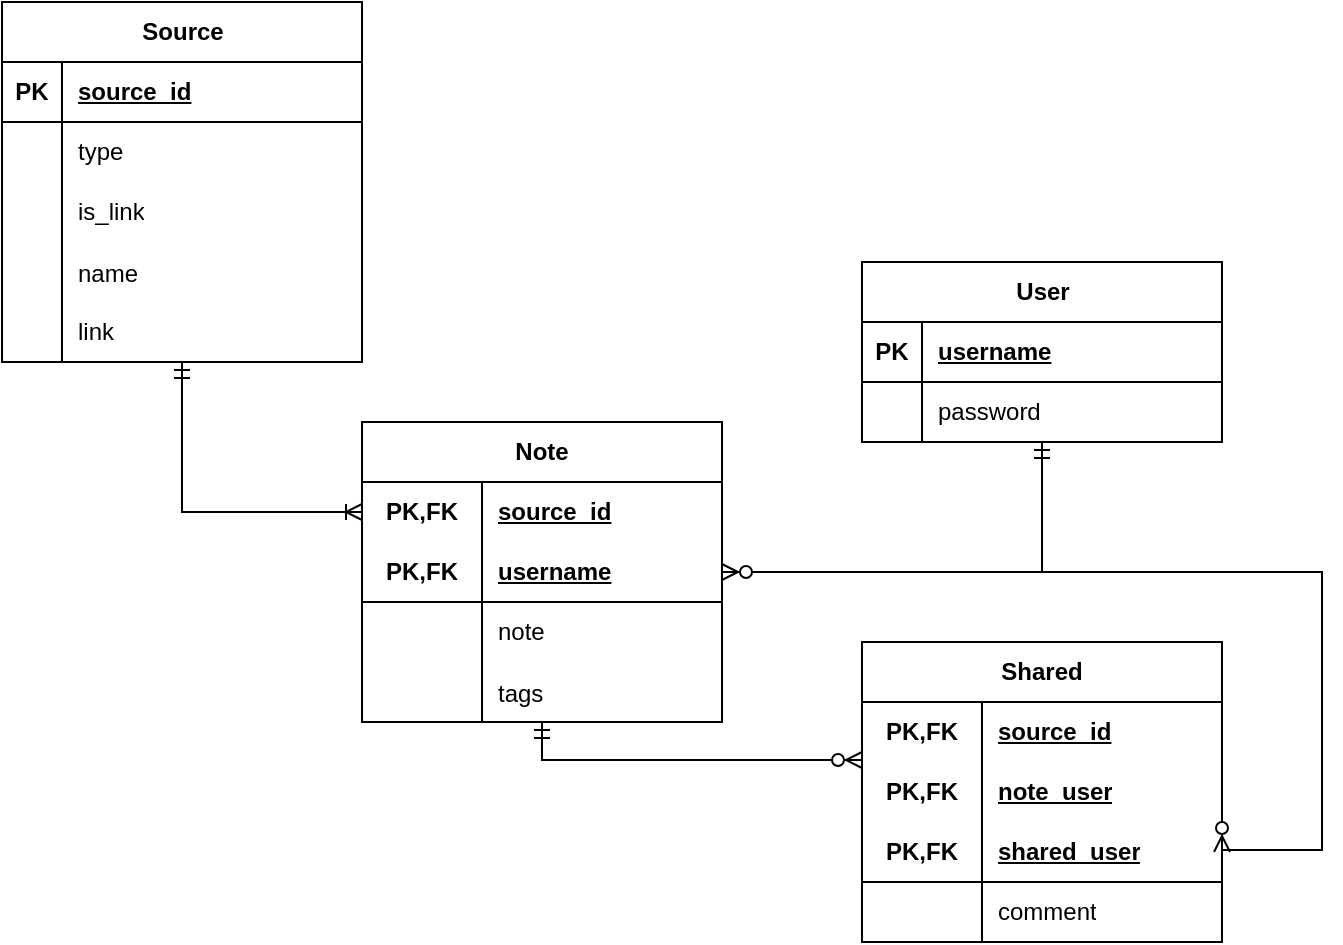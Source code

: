<mxfile version="23.0.2" type="device">
  <diagram id="R2lEEEUBdFMjLlhIrx00" name="ERD">
    <mxGraphModel dx="721" dy="1156" grid="1" gridSize="10" guides="1" tooltips="1" connect="1" arrows="1" fold="1" page="1" pageScale="1" pageWidth="850" pageHeight="1100" math="0" shadow="0" extFonts="Permanent Marker^https://fonts.googleapis.com/css?family=Permanent+Marker">
      <root>
        <mxCell id="0" />
        <mxCell id="1" parent="0" />
        <mxCell id="YFIzV1B0_f1JFLNx0j9G-1" value="Source" style="shape=table;startSize=30;container=1;collapsible=1;childLayout=tableLayout;fixedRows=1;rowLines=0;fontStyle=1;align=center;resizeLast=1;html=1;" parent="1" vertex="1">
          <mxGeometry x="110" y="190" width="180" height="180" as="geometry" />
        </mxCell>
        <mxCell id="YFIzV1B0_f1JFLNx0j9G-2" value="" style="shape=tableRow;horizontal=0;startSize=0;swimlaneHead=0;swimlaneBody=0;fillColor=none;collapsible=0;dropTarget=0;points=[[0,0.5],[1,0.5]];portConstraint=eastwest;top=0;left=0;right=0;bottom=1;" parent="YFIzV1B0_f1JFLNx0j9G-1" vertex="1">
          <mxGeometry y="30" width="180" height="30" as="geometry" />
        </mxCell>
        <mxCell id="YFIzV1B0_f1JFLNx0j9G-3" value="PK" style="shape=partialRectangle;connectable=0;fillColor=none;top=0;left=0;bottom=0;right=0;fontStyle=1;overflow=hidden;whiteSpace=wrap;html=1;" parent="YFIzV1B0_f1JFLNx0j9G-2" vertex="1">
          <mxGeometry width="30" height="30" as="geometry">
            <mxRectangle width="30" height="30" as="alternateBounds" />
          </mxGeometry>
        </mxCell>
        <mxCell id="YFIzV1B0_f1JFLNx0j9G-4" value="source_id" style="shape=partialRectangle;connectable=0;fillColor=none;top=0;left=0;bottom=0;right=0;align=left;spacingLeft=6;fontStyle=5;overflow=hidden;whiteSpace=wrap;html=1;" parent="YFIzV1B0_f1JFLNx0j9G-2" vertex="1">
          <mxGeometry x="30" width="150" height="30" as="geometry">
            <mxRectangle width="150" height="30" as="alternateBounds" />
          </mxGeometry>
        </mxCell>
        <mxCell id="YFIzV1B0_f1JFLNx0j9G-5" value="" style="shape=tableRow;horizontal=0;startSize=0;swimlaneHead=0;swimlaneBody=0;fillColor=none;collapsible=0;dropTarget=0;points=[[0,0.5],[1,0.5]];portConstraint=eastwest;top=0;left=0;right=0;bottom=0;" parent="YFIzV1B0_f1JFLNx0j9G-1" vertex="1">
          <mxGeometry y="60" width="180" height="30" as="geometry" />
        </mxCell>
        <mxCell id="YFIzV1B0_f1JFLNx0j9G-6" value="" style="shape=partialRectangle;connectable=0;fillColor=none;top=0;left=0;bottom=0;right=0;editable=1;overflow=hidden;whiteSpace=wrap;html=1;" parent="YFIzV1B0_f1JFLNx0j9G-5" vertex="1">
          <mxGeometry width="30" height="30" as="geometry">
            <mxRectangle width="30" height="30" as="alternateBounds" />
          </mxGeometry>
        </mxCell>
        <mxCell id="YFIzV1B0_f1JFLNx0j9G-7" value="type" style="shape=partialRectangle;connectable=0;fillColor=none;top=0;left=0;bottom=0;right=0;align=left;spacingLeft=6;overflow=hidden;whiteSpace=wrap;html=1;" parent="YFIzV1B0_f1JFLNx0j9G-5" vertex="1">
          <mxGeometry x="30" width="150" height="30" as="geometry">
            <mxRectangle width="150" height="30" as="alternateBounds" />
          </mxGeometry>
        </mxCell>
        <mxCell id="YFIzV1B0_f1JFLNx0j9G-8" value="" style="shape=tableRow;horizontal=0;startSize=0;swimlaneHead=0;swimlaneBody=0;fillColor=none;collapsible=0;dropTarget=0;points=[[0,0.5],[1,0.5]];portConstraint=eastwest;top=0;left=0;right=0;bottom=0;" parent="YFIzV1B0_f1JFLNx0j9G-1" vertex="1">
          <mxGeometry y="90" width="180" height="30" as="geometry" />
        </mxCell>
        <mxCell id="YFIzV1B0_f1JFLNx0j9G-9" value="" style="shape=partialRectangle;connectable=0;fillColor=none;top=0;left=0;bottom=0;right=0;editable=1;overflow=hidden;whiteSpace=wrap;html=1;" parent="YFIzV1B0_f1JFLNx0j9G-8" vertex="1">
          <mxGeometry width="30" height="30" as="geometry">
            <mxRectangle width="30" height="30" as="alternateBounds" />
          </mxGeometry>
        </mxCell>
        <mxCell id="YFIzV1B0_f1JFLNx0j9G-10" value="is_link" style="shape=partialRectangle;connectable=0;fillColor=none;top=0;left=0;bottom=0;right=0;align=left;spacingLeft=6;overflow=hidden;whiteSpace=wrap;html=1;" parent="YFIzV1B0_f1JFLNx0j9G-8" vertex="1">
          <mxGeometry x="30" width="150" height="30" as="geometry">
            <mxRectangle width="150" height="30" as="alternateBounds" />
          </mxGeometry>
        </mxCell>
        <mxCell id="YFIzV1B0_f1JFLNx0j9G-97" value="" style="shape=tableRow;horizontal=0;startSize=0;swimlaneHead=0;swimlaneBody=0;fillColor=none;collapsible=0;dropTarget=0;points=[[0,0.5],[1,0.5]];portConstraint=eastwest;top=0;left=0;right=0;bottom=0;" parent="YFIzV1B0_f1JFLNx0j9G-1" vertex="1">
          <mxGeometry y="120" width="180" height="30" as="geometry" />
        </mxCell>
        <mxCell id="YFIzV1B0_f1JFLNx0j9G-98" value="" style="shape=partialRectangle;connectable=0;fillColor=none;top=0;left=0;bottom=0;right=0;editable=1;overflow=hidden;" parent="YFIzV1B0_f1JFLNx0j9G-97" vertex="1">
          <mxGeometry width="30" height="30" as="geometry">
            <mxRectangle width="30" height="30" as="alternateBounds" />
          </mxGeometry>
        </mxCell>
        <mxCell id="YFIzV1B0_f1JFLNx0j9G-99" value="name" style="shape=partialRectangle;connectable=0;fillColor=none;top=0;left=0;bottom=0;right=0;align=left;spacingLeft=6;overflow=hidden;" parent="YFIzV1B0_f1JFLNx0j9G-97" vertex="1">
          <mxGeometry x="30" width="150" height="30" as="geometry">
            <mxRectangle width="150" height="30" as="alternateBounds" />
          </mxGeometry>
        </mxCell>
        <mxCell id="YFIzV1B0_f1JFLNx0j9G-11" value="" style="shape=tableRow;horizontal=0;startSize=0;swimlaneHead=0;swimlaneBody=0;fillColor=none;collapsible=0;dropTarget=0;points=[[0,0.5],[1,0.5]];portConstraint=eastwest;top=0;left=0;right=0;bottom=0;" parent="YFIzV1B0_f1JFLNx0j9G-1" vertex="1">
          <mxGeometry y="150" width="180" height="30" as="geometry" />
        </mxCell>
        <mxCell id="YFIzV1B0_f1JFLNx0j9G-12" value="" style="shape=partialRectangle;connectable=0;fillColor=none;top=0;left=0;bottom=0;right=0;editable=1;overflow=hidden;whiteSpace=wrap;html=1;" parent="YFIzV1B0_f1JFLNx0j9G-11" vertex="1">
          <mxGeometry width="30" height="30" as="geometry">
            <mxRectangle width="30" height="30" as="alternateBounds" />
          </mxGeometry>
        </mxCell>
        <mxCell id="YFIzV1B0_f1JFLNx0j9G-13" value="link" style="shape=partialRectangle;connectable=0;fillColor=none;top=0;left=0;bottom=0;right=0;align=left;spacingLeft=6;overflow=hidden;whiteSpace=wrap;html=1;" parent="YFIzV1B0_f1JFLNx0j9G-11" vertex="1">
          <mxGeometry x="30" width="150" height="30" as="geometry">
            <mxRectangle width="150" height="30" as="alternateBounds" />
          </mxGeometry>
        </mxCell>
        <mxCell id="YFIzV1B0_f1JFLNx0j9G-27" value="Note" style="shape=table;startSize=30;container=1;collapsible=1;childLayout=tableLayout;fixedRows=1;rowLines=0;fontStyle=1;align=center;resizeLast=1;html=1;whiteSpace=wrap;" parent="1" vertex="1">
          <mxGeometry x="290" y="400" width="180" height="150" as="geometry" />
        </mxCell>
        <mxCell id="YFIzV1B0_f1JFLNx0j9G-28" value="" style="shape=tableRow;horizontal=0;startSize=0;swimlaneHead=0;swimlaneBody=0;fillColor=none;collapsible=0;dropTarget=0;points=[[0,0.5],[1,0.5]];portConstraint=eastwest;top=0;left=0;right=0;bottom=0;html=1;" parent="YFIzV1B0_f1JFLNx0j9G-27" vertex="1">
          <mxGeometry y="30" width="180" height="30" as="geometry" />
        </mxCell>
        <mxCell id="YFIzV1B0_f1JFLNx0j9G-29" value="PK,FK" style="shape=partialRectangle;connectable=0;fillColor=none;top=0;left=0;bottom=0;right=0;fontStyle=1;overflow=hidden;html=1;whiteSpace=wrap;" parent="YFIzV1B0_f1JFLNx0j9G-28" vertex="1">
          <mxGeometry width="60" height="30" as="geometry">
            <mxRectangle width="60" height="30" as="alternateBounds" />
          </mxGeometry>
        </mxCell>
        <mxCell id="YFIzV1B0_f1JFLNx0j9G-30" value="source_id" style="shape=partialRectangle;connectable=0;fillColor=none;top=0;left=0;bottom=0;right=0;align=left;spacingLeft=6;fontStyle=5;overflow=hidden;html=1;whiteSpace=wrap;" parent="YFIzV1B0_f1JFLNx0j9G-28" vertex="1">
          <mxGeometry x="60" width="120" height="30" as="geometry">
            <mxRectangle width="120" height="30" as="alternateBounds" />
          </mxGeometry>
        </mxCell>
        <mxCell id="YFIzV1B0_f1JFLNx0j9G-31" value="" style="shape=tableRow;horizontal=0;startSize=0;swimlaneHead=0;swimlaneBody=0;fillColor=none;collapsible=0;dropTarget=0;points=[[0,0.5],[1,0.5]];portConstraint=eastwest;top=0;left=0;right=0;bottom=1;html=1;" parent="YFIzV1B0_f1JFLNx0j9G-27" vertex="1">
          <mxGeometry y="60" width="180" height="30" as="geometry" />
        </mxCell>
        <mxCell id="YFIzV1B0_f1JFLNx0j9G-32" value="PK,FK" style="shape=partialRectangle;connectable=0;fillColor=none;top=0;left=0;bottom=0;right=0;fontStyle=1;overflow=hidden;html=1;whiteSpace=wrap;" parent="YFIzV1B0_f1JFLNx0j9G-31" vertex="1">
          <mxGeometry width="60" height="30" as="geometry">
            <mxRectangle width="60" height="30" as="alternateBounds" />
          </mxGeometry>
        </mxCell>
        <mxCell id="YFIzV1B0_f1JFLNx0j9G-33" value="username" style="shape=partialRectangle;connectable=0;fillColor=none;top=0;left=0;bottom=0;right=0;align=left;spacingLeft=6;fontStyle=5;overflow=hidden;html=1;whiteSpace=wrap;" parent="YFIzV1B0_f1JFLNx0j9G-31" vertex="1">
          <mxGeometry x="60" width="120" height="30" as="geometry">
            <mxRectangle width="120" height="30" as="alternateBounds" />
          </mxGeometry>
        </mxCell>
        <mxCell id="YFIzV1B0_f1JFLNx0j9G-34" value="" style="shape=tableRow;horizontal=0;startSize=0;swimlaneHead=0;swimlaneBody=0;fillColor=none;collapsible=0;dropTarget=0;points=[[0,0.5],[1,0.5]];portConstraint=eastwest;top=0;left=0;right=0;bottom=0;html=1;" parent="YFIzV1B0_f1JFLNx0j9G-27" vertex="1">
          <mxGeometry y="90" width="180" height="30" as="geometry" />
        </mxCell>
        <mxCell id="YFIzV1B0_f1JFLNx0j9G-35" value="" style="shape=partialRectangle;connectable=0;fillColor=none;top=0;left=0;bottom=0;right=0;editable=1;overflow=hidden;html=1;whiteSpace=wrap;" parent="YFIzV1B0_f1JFLNx0j9G-34" vertex="1">
          <mxGeometry width="60" height="30" as="geometry">
            <mxRectangle width="60" height="30" as="alternateBounds" />
          </mxGeometry>
        </mxCell>
        <mxCell id="YFIzV1B0_f1JFLNx0j9G-36" value="note" style="shape=partialRectangle;connectable=0;fillColor=none;top=0;left=0;bottom=0;right=0;align=left;spacingLeft=6;overflow=hidden;html=1;whiteSpace=wrap;" parent="YFIzV1B0_f1JFLNx0j9G-34" vertex="1">
          <mxGeometry x="60" width="120" height="30" as="geometry">
            <mxRectangle width="120" height="30" as="alternateBounds" />
          </mxGeometry>
        </mxCell>
        <mxCell id="WRqxFUnY6FOlwQG_aHkx-1" value="" style="shape=tableRow;horizontal=0;startSize=0;swimlaneHead=0;swimlaneBody=0;fillColor=none;collapsible=0;dropTarget=0;points=[[0,0.5],[1,0.5]];portConstraint=eastwest;top=0;left=0;right=0;bottom=0;" parent="YFIzV1B0_f1JFLNx0j9G-27" vertex="1">
          <mxGeometry y="120" width="180" height="30" as="geometry" />
        </mxCell>
        <mxCell id="WRqxFUnY6FOlwQG_aHkx-2" value="" style="shape=partialRectangle;connectable=0;fillColor=none;top=0;left=0;bottom=0;right=0;editable=1;overflow=hidden;" parent="WRqxFUnY6FOlwQG_aHkx-1" vertex="1">
          <mxGeometry width="60" height="30" as="geometry">
            <mxRectangle width="60" height="30" as="alternateBounds" />
          </mxGeometry>
        </mxCell>
        <mxCell id="WRqxFUnY6FOlwQG_aHkx-3" value="tags" style="shape=partialRectangle;connectable=0;fillColor=none;top=0;left=0;bottom=0;right=0;align=left;spacingLeft=6;overflow=hidden;" parent="WRqxFUnY6FOlwQG_aHkx-1" vertex="1">
          <mxGeometry x="60" width="120" height="30" as="geometry">
            <mxRectangle width="120" height="30" as="alternateBounds" />
          </mxGeometry>
        </mxCell>
        <mxCell id="YFIzV1B0_f1JFLNx0j9G-40" value="User" style="shape=table;startSize=30;container=1;collapsible=1;childLayout=tableLayout;fixedRows=1;rowLines=0;fontStyle=1;align=center;resizeLast=1;html=1;" parent="1" vertex="1">
          <mxGeometry x="540" y="320" width="180" height="90" as="geometry" />
        </mxCell>
        <mxCell id="YFIzV1B0_f1JFLNx0j9G-41" value="" style="shape=tableRow;horizontal=0;startSize=0;swimlaneHead=0;swimlaneBody=0;fillColor=none;collapsible=0;dropTarget=0;points=[[0,0.5],[1,0.5]];portConstraint=eastwest;top=0;left=0;right=0;bottom=1;" parent="YFIzV1B0_f1JFLNx0j9G-40" vertex="1">
          <mxGeometry y="30" width="180" height="30" as="geometry" />
        </mxCell>
        <mxCell id="YFIzV1B0_f1JFLNx0j9G-42" value="PK" style="shape=partialRectangle;connectable=0;fillColor=none;top=0;left=0;bottom=0;right=0;fontStyle=1;overflow=hidden;whiteSpace=wrap;html=1;" parent="YFIzV1B0_f1JFLNx0j9G-41" vertex="1">
          <mxGeometry width="30" height="30" as="geometry">
            <mxRectangle width="30" height="30" as="alternateBounds" />
          </mxGeometry>
        </mxCell>
        <mxCell id="YFIzV1B0_f1JFLNx0j9G-43" value="username" style="shape=partialRectangle;connectable=0;fillColor=none;top=0;left=0;bottom=0;right=0;align=left;spacingLeft=6;fontStyle=5;overflow=hidden;whiteSpace=wrap;html=1;" parent="YFIzV1B0_f1JFLNx0j9G-41" vertex="1">
          <mxGeometry x="30" width="150" height="30" as="geometry">
            <mxRectangle width="150" height="30" as="alternateBounds" />
          </mxGeometry>
        </mxCell>
        <mxCell id="YFIzV1B0_f1JFLNx0j9G-44" value="" style="shape=tableRow;horizontal=0;startSize=0;swimlaneHead=0;swimlaneBody=0;fillColor=none;collapsible=0;dropTarget=0;points=[[0,0.5],[1,0.5]];portConstraint=eastwest;top=0;left=0;right=0;bottom=0;" parent="YFIzV1B0_f1JFLNx0j9G-40" vertex="1">
          <mxGeometry y="60" width="180" height="30" as="geometry" />
        </mxCell>
        <mxCell id="YFIzV1B0_f1JFLNx0j9G-45" value="" style="shape=partialRectangle;connectable=0;fillColor=none;top=0;left=0;bottom=0;right=0;editable=1;overflow=hidden;whiteSpace=wrap;html=1;" parent="YFIzV1B0_f1JFLNx0j9G-44" vertex="1">
          <mxGeometry width="30" height="30" as="geometry">
            <mxRectangle width="30" height="30" as="alternateBounds" />
          </mxGeometry>
        </mxCell>
        <mxCell id="YFIzV1B0_f1JFLNx0j9G-46" value="password" style="shape=partialRectangle;connectable=0;fillColor=none;top=0;left=0;bottom=0;right=0;align=left;spacingLeft=6;overflow=hidden;whiteSpace=wrap;html=1;" parent="YFIzV1B0_f1JFLNx0j9G-44" vertex="1">
          <mxGeometry x="30" width="150" height="30" as="geometry">
            <mxRectangle width="150" height="30" as="alternateBounds" />
          </mxGeometry>
        </mxCell>
        <mxCell id="YFIzV1B0_f1JFLNx0j9G-55" value="" style="edgeStyle=orthogonalEdgeStyle;fontSize=12;html=1;endArrow=ERzeroToMany;startArrow=ERmandOne;rounded=0;entryX=1;entryY=0.5;entryDx=0;entryDy=0;" parent="1" source="YFIzV1B0_f1JFLNx0j9G-40" target="YFIzV1B0_f1JFLNx0j9G-31" edge="1">
          <mxGeometry width="100" height="100" relative="1" as="geometry">
            <mxPoint x="620" y="560" as="sourcePoint" />
            <mxPoint x="720" y="460" as="targetPoint" />
          </mxGeometry>
        </mxCell>
        <mxCell id="YFIzV1B0_f1JFLNx0j9G-75" value="Shared" style="shape=table;startSize=30;container=1;collapsible=1;childLayout=tableLayout;fixedRows=1;rowLines=0;fontStyle=1;align=center;resizeLast=1;html=1;whiteSpace=wrap;" parent="1" vertex="1">
          <mxGeometry x="540" y="510" width="180" height="150" as="geometry" />
        </mxCell>
        <mxCell id="YFIzV1B0_f1JFLNx0j9G-76" value="" style="shape=tableRow;horizontal=0;startSize=0;swimlaneHead=0;swimlaneBody=0;fillColor=none;collapsible=0;dropTarget=0;points=[[0,0.5],[1,0.5]];portConstraint=eastwest;top=0;left=0;right=0;bottom=0;html=1;" parent="YFIzV1B0_f1JFLNx0j9G-75" vertex="1">
          <mxGeometry y="30" width="180" height="30" as="geometry" />
        </mxCell>
        <mxCell id="YFIzV1B0_f1JFLNx0j9G-77" value="PK,FK" style="shape=partialRectangle;connectable=0;fillColor=none;top=0;left=0;bottom=0;right=0;fontStyle=1;overflow=hidden;html=1;whiteSpace=wrap;" parent="YFIzV1B0_f1JFLNx0j9G-76" vertex="1">
          <mxGeometry width="60" height="30" as="geometry">
            <mxRectangle width="60" height="30" as="alternateBounds" />
          </mxGeometry>
        </mxCell>
        <mxCell id="YFIzV1B0_f1JFLNx0j9G-78" value="source_id" style="shape=partialRectangle;connectable=0;fillColor=none;top=0;left=0;bottom=0;right=0;align=left;spacingLeft=6;fontStyle=5;overflow=hidden;html=1;whiteSpace=wrap;" parent="YFIzV1B0_f1JFLNx0j9G-76" vertex="1">
          <mxGeometry x="60" width="120" height="30" as="geometry">
            <mxRectangle width="120" height="30" as="alternateBounds" />
          </mxGeometry>
        </mxCell>
        <mxCell id="YFIzV1B0_f1JFLNx0j9G-88" value="" style="shape=tableRow;horizontal=0;startSize=0;swimlaneHead=0;swimlaneBody=0;fillColor=none;collapsible=0;dropTarget=0;points=[[0,0.5],[1,0.5]];portConstraint=eastwest;top=0;left=0;right=0;bottom=0;html=1;" parent="YFIzV1B0_f1JFLNx0j9G-75" vertex="1">
          <mxGeometry y="60" width="180" height="30" as="geometry" />
        </mxCell>
        <mxCell id="YFIzV1B0_f1JFLNx0j9G-89" value="PK,FK" style="shape=partialRectangle;connectable=0;fillColor=none;top=0;left=0;bottom=0;right=0;fontStyle=1;overflow=hidden;html=1;whiteSpace=wrap;" parent="YFIzV1B0_f1JFLNx0j9G-88" vertex="1">
          <mxGeometry width="60" height="30" as="geometry">
            <mxRectangle width="60" height="30" as="alternateBounds" />
          </mxGeometry>
        </mxCell>
        <mxCell id="YFIzV1B0_f1JFLNx0j9G-90" value="note_user" style="shape=partialRectangle;connectable=0;fillColor=none;top=0;left=0;bottom=0;right=0;align=left;spacingLeft=6;fontStyle=5;overflow=hidden;html=1;whiteSpace=wrap;" parent="YFIzV1B0_f1JFLNx0j9G-88" vertex="1">
          <mxGeometry x="60" width="120" height="30" as="geometry">
            <mxRectangle width="120" height="30" as="alternateBounds" />
          </mxGeometry>
        </mxCell>
        <mxCell id="YFIzV1B0_f1JFLNx0j9G-79" value="" style="shape=tableRow;horizontal=0;startSize=0;swimlaneHead=0;swimlaneBody=0;fillColor=none;collapsible=0;dropTarget=0;points=[[0,0.5],[1,0.5]];portConstraint=eastwest;top=0;left=0;right=0;bottom=1;html=1;" parent="YFIzV1B0_f1JFLNx0j9G-75" vertex="1">
          <mxGeometry y="90" width="180" height="30" as="geometry" />
        </mxCell>
        <mxCell id="YFIzV1B0_f1JFLNx0j9G-80" value="PK,FK" style="shape=partialRectangle;connectable=0;fillColor=none;top=0;left=0;bottom=0;right=0;fontStyle=1;overflow=hidden;html=1;whiteSpace=wrap;" parent="YFIzV1B0_f1JFLNx0j9G-79" vertex="1">
          <mxGeometry width="60" height="30" as="geometry">
            <mxRectangle width="60" height="30" as="alternateBounds" />
          </mxGeometry>
        </mxCell>
        <mxCell id="YFIzV1B0_f1JFLNx0j9G-81" value="shared_user" style="shape=partialRectangle;connectable=0;fillColor=none;top=0;left=0;bottom=0;right=0;align=left;spacingLeft=6;fontStyle=5;overflow=hidden;html=1;whiteSpace=wrap;" parent="YFIzV1B0_f1JFLNx0j9G-79" vertex="1">
          <mxGeometry x="60" width="120" height="30" as="geometry">
            <mxRectangle width="120" height="30" as="alternateBounds" />
          </mxGeometry>
        </mxCell>
        <mxCell id="YFIzV1B0_f1JFLNx0j9G-82" value="" style="shape=tableRow;horizontal=0;startSize=0;swimlaneHead=0;swimlaneBody=0;fillColor=none;collapsible=0;dropTarget=0;points=[[0,0.5],[1,0.5]];portConstraint=eastwest;top=0;left=0;right=0;bottom=0;html=1;" parent="YFIzV1B0_f1JFLNx0j9G-75" vertex="1">
          <mxGeometry y="120" width="180" height="30" as="geometry" />
        </mxCell>
        <mxCell id="YFIzV1B0_f1JFLNx0j9G-83" value="" style="shape=partialRectangle;connectable=0;fillColor=none;top=0;left=0;bottom=0;right=0;editable=1;overflow=hidden;html=1;whiteSpace=wrap;" parent="YFIzV1B0_f1JFLNx0j9G-82" vertex="1">
          <mxGeometry width="60" height="30" as="geometry">
            <mxRectangle width="60" height="30" as="alternateBounds" />
          </mxGeometry>
        </mxCell>
        <mxCell id="YFIzV1B0_f1JFLNx0j9G-84" value="comment" style="shape=partialRectangle;connectable=0;fillColor=none;top=0;left=0;bottom=0;right=0;align=left;spacingLeft=6;overflow=hidden;html=1;whiteSpace=wrap;" parent="YFIzV1B0_f1JFLNx0j9G-82" vertex="1">
          <mxGeometry x="60" width="120" height="30" as="geometry">
            <mxRectangle width="120" height="30" as="alternateBounds" />
          </mxGeometry>
        </mxCell>
        <mxCell id="YFIzV1B0_f1JFLNx0j9G-91" value="" style="edgeStyle=orthogonalEdgeStyle;fontSize=12;html=1;endArrow=ERzeroToMany;startArrow=ERmandOne;rounded=0;entryX=1;entryY=0.5;entryDx=0;entryDy=0;" parent="1" source="YFIzV1B0_f1JFLNx0j9G-40" target="YFIzV1B0_f1JFLNx0j9G-79" edge="1">
          <mxGeometry width="100" height="100" relative="1" as="geometry">
            <mxPoint x="640" y="385" as="sourcePoint" />
            <mxPoint x="480" y="485" as="targetPoint" />
            <Array as="points">
              <mxPoint x="630" y="475" />
              <mxPoint x="770" y="475" />
              <mxPoint x="770" y="614" />
            </Array>
          </mxGeometry>
        </mxCell>
        <mxCell id="YFIzV1B0_f1JFLNx0j9G-92" value="" style="edgeStyle=orthogonalEdgeStyle;fontSize=12;html=1;endArrow=ERzeroToMany;startArrow=ERmandOne;rounded=0;" parent="1" source="YFIzV1B0_f1JFLNx0j9G-27" target="YFIzV1B0_f1JFLNx0j9G-75" edge="1">
          <mxGeometry width="100" height="100" relative="1" as="geometry">
            <mxPoint x="505" y="590" as="sourcePoint" />
            <mxPoint x="540" y="620" as="targetPoint" />
            <Array as="points">
              <mxPoint x="380" y="569" />
            </Array>
          </mxGeometry>
        </mxCell>
        <mxCell id="WRqxFUnY6FOlwQG_aHkx-5" value="" style="edgeStyle=orthogonalEdgeStyle;fontSize=12;html=1;endArrow=ERoneToMany;startArrow=ERmandOne;rounded=0;" parent="1" source="YFIzV1B0_f1JFLNx0j9G-1" target="YFIzV1B0_f1JFLNx0j9G-28" edge="1">
          <mxGeometry width="100" height="100" relative="1" as="geometry">
            <mxPoint x="120" y="610" as="sourcePoint" />
            <mxPoint x="220" y="510" as="targetPoint" />
          </mxGeometry>
        </mxCell>
      </root>
    </mxGraphModel>
  </diagram>
</mxfile>
